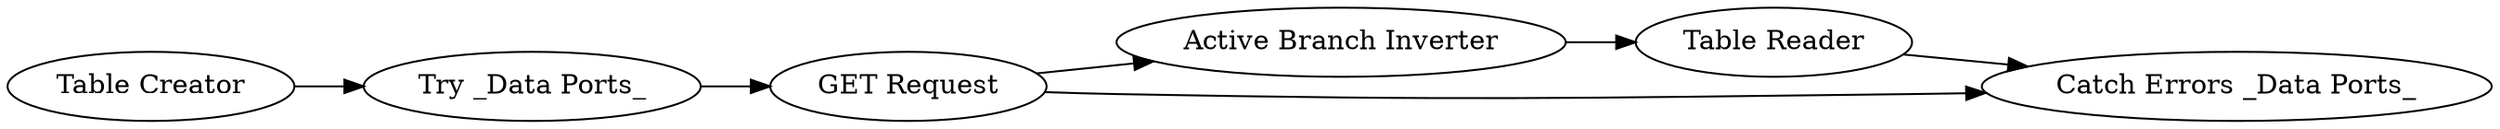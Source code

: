 digraph {
	53 -> 70
	71 -> 55
	55 -> 51
	55 -> 53
	50 -> 71
	70 -> 51
	55 [label="GET Request"]
	50 [label="Table Creator"]
	70 [label="Table Reader"]
	53 [label="Active Branch Inverter"]
	71 [label="Try _Data Ports_"]
	51 [label="Catch Errors _Data Ports_"]
	rankdir=LR
}
